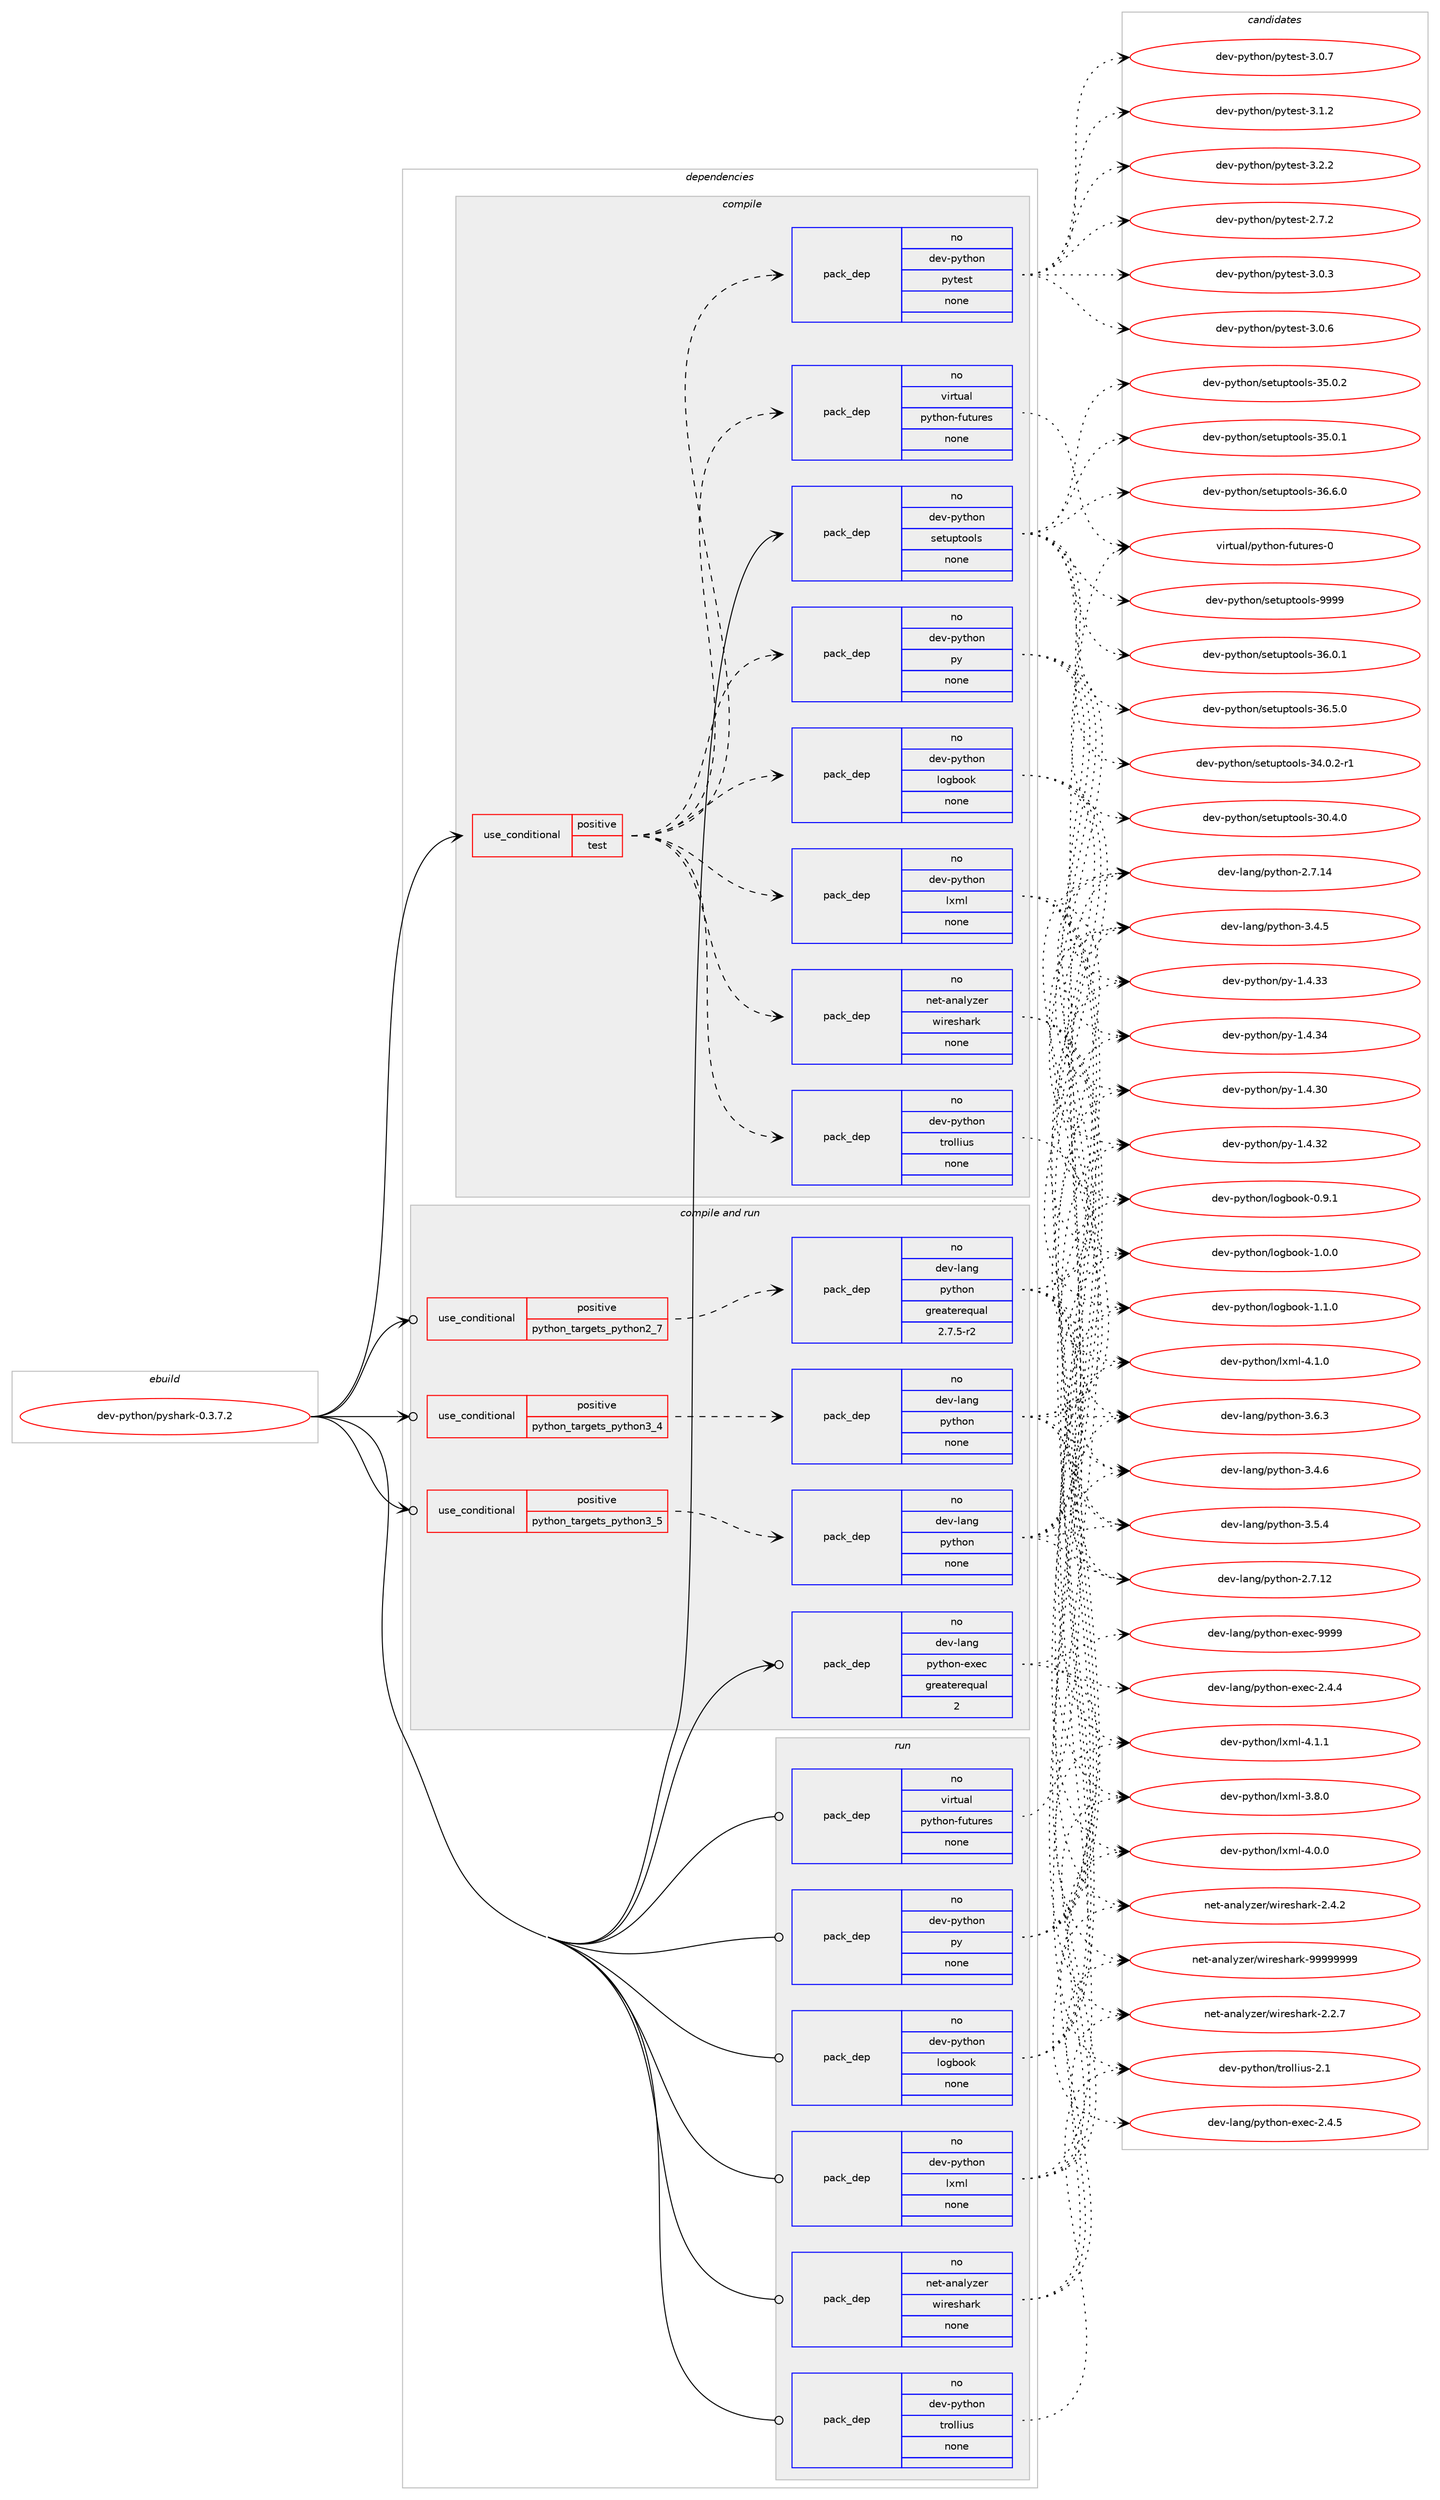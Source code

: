 digraph prolog {

# *************
# Graph options
# *************

newrank=true;
concentrate=true;
compound=true;
graph [rankdir=LR,fontname=Helvetica,fontsize=10,ranksep=1.5];#, ranksep=2.5, nodesep=0.2];
edge  [arrowhead=vee];
node  [fontname=Helvetica,fontsize=10];

# **********
# The ebuild
# **********

subgraph cluster_leftcol {
color=gray;
rank=same;
label=<<i>ebuild</i>>;
id [label="dev-python/pyshark-0.3.7.2", color=red, width=4, href="../dev-python/pyshark-0.3.7.2.svg"];
}

# ****************
# The dependencies
# ****************

subgraph cluster_midcol {
color=gray;
label=<<i>dependencies</i>>;
subgraph cluster_compile {
fillcolor="#eeeeee";
style=filled;
label=<<i>compile</i>>;
subgraph cond39311 {
dependency179098 [label=<<TABLE BORDER="0" CELLBORDER="1" CELLSPACING="0" CELLPADDING="4"><TR><TD ROWSPAN="3" CELLPADDING="10">use_conditional</TD></TR><TR><TD>positive</TD></TR><TR><TD>test</TD></TR></TABLE>>, shape=none, color=red];
subgraph pack135855 {
dependency179099 [label=<<TABLE BORDER="0" CELLBORDER="1" CELLSPACING="0" CELLPADDING="4" WIDTH="220"><TR><TD ROWSPAN="6" CELLPADDING="30">pack_dep</TD></TR><TR><TD WIDTH="110">no</TD></TR><TR><TD>dev-python</TD></TR><TR><TD>py</TD></TR><TR><TD>none</TD></TR><TR><TD></TD></TR></TABLE>>, shape=none, color=blue];
}
dependency179098:e -> dependency179099:w [weight=20,style="dashed",arrowhead="vee"];
subgraph pack135856 {
dependency179100 [label=<<TABLE BORDER="0" CELLBORDER="1" CELLSPACING="0" CELLPADDING="4" WIDTH="220"><TR><TD ROWSPAN="6" CELLPADDING="30">pack_dep</TD></TR><TR><TD WIDTH="110">no</TD></TR><TR><TD>dev-python</TD></TR><TR><TD>logbook</TD></TR><TR><TD>none</TD></TR><TR><TD></TD></TR></TABLE>>, shape=none, color=blue];
}
dependency179098:e -> dependency179100:w [weight=20,style="dashed",arrowhead="vee"];
subgraph pack135857 {
dependency179101 [label=<<TABLE BORDER="0" CELLBORDER="1" CELLSPACING="0" CELLPADDING="4" WIDTH="220"><TR><TD ROWSPAN="6" CELLPADDING="30">pack_dep</TD></TR><TR><TD WIDTH="110">no</TD></TR><TR><TD>dev-python</TD></TR><TR><TD>lxml</TD></TR><TR><TD>none</TD></TR><TR><TD></TD></TR></TABLE>>, shape=none, color=blue];
}
dependency179098:e -> dependency179101:w [weight=20,style="dashed",arrowhead="vee"];
subgraph pack135858 {
dependency179102 [label=<<TABLE BORDER="0" CELLBORDER="1" CELLSPACING="0" CELLPADDING="4" WIDTH="220"><TR><TD ROWSPAN="6" CELLPADDING="30">pack_dep</TD></TR><TR><TD WIDTH="110">no</TD></TR><TR><TD>dev-python</TD></TR><TR><TD>trollius</TD></TR><TR><TD>none</TD></TR><TR><TD></TD></TR></TABLE>>, shape=none, color=blue];
}
dependency179098:e -> dependency179102:w [weight=20,style="dashed",arrowhead="vee"];
subgraph pack135859 {
dependency179103 [label=<<TABLE BORDER="0" CELLBORDER="1" CELLSPACING="0" CELLPADDING="4" WIDTH="220"><TR><TD ROWSPAN="6" CELLPADDING="30">pack_dep</TD></TR><TR><TD WIDTH="110">no</TD></TR><TR><TD>virtual</TD></TR><TR><TD>python-futures</TD></TR><TR><TD>none</TD></TR><TR><TD></TD></TR></TABLE>>, shape=none, color=blue];
}
dependency179098:e -> dependency179103:w [weight=20,style="dashed",arrowhead="vee"];
subgraph pack135860 {
dependency179104 [label=<<TABLE BORDER="0" CELLBORDER="1" CELLSPACING="0" CELLPADDING="4" WIDTH="220"><TR><TD ROWSPAN="6" CELLPADDING="30">pack_dep</TD></TR><TR><TD WIDTH="110">no</TD></TR><TR><TD>net-analyzer</TD></TR><TR><TD>wireshark</TD></TR><TR><TD>none</TD></TR><TR><TD></TD></TR></TABLE>>, shape=none, color=blue];
}
dependency179098:e -> dependency179104:w [weight=20,style="dashed",arrowhead="vee"];
subgraph pack135861 {
dependency179105 [label=<<TABLE BORDER="0" CELLBORDER="1" CELLSPACING="0" CELLPADDING="4" WIDTH="220"><TR><TD ROWSPAN="6" CELLPADDING="30">pack_dep</TD></TR><TR><TD WIDTH="110">no</TD></TR><TR><TD>dev-python</TD></TR><TR><TD>pytest</TD></TR><TR><TD>none</TD></TR><TR><TD></TD></TR></TABLE>>, shape=none, color=blue];
}
dependency179098:e -> dependency179105:w [weight=20,style="dashed",arrowhead="vee"];
}
id:e -> dependency179098:w [weight=20,style="solid",arrowhead="vee"];
subgraph pack135862 {
dependency179106 [label=<<TABLE BORDER="0" CELLBORDER="1" CELLSPACING="0" CELLPADDING="4" WIDTH="220"><TR><TD ROWSPAN="6" CELLPADDING="30">pack_dep</TD></TR><TR><TD WIDTH="110">no</TD></TR><TR><TD>dev-python</TD></TR><TR><TD>setuptools</TD></TR><TR><TD>none</TD></TR><TR><TD></TD></TR></TABLE>>, shape=none, color=blue];
}
id:e -> dependency179106:w [weight=20,style="solid",arrowhead="vee"];
}
subgraph cluster_compileandrun {
fillcolor="#eeeeee";
style=filled;
label=<<i>compile and run</i>>;
subgraph cond39312 {
dependency179107 [label=<<TABLE BORDER="0" CELLBORDER="1" CELLSPACING="0" CELLPADDING="4"><TR><TD ROWSPAN="3" CELLPADDING="10">use_conditional</TD></TR><TR><TD>positive</TD></TR><TR><TD>python_targets_python2_7</TD></TR></TABLE>>, shape=none, color=red];
subgraph pack135863 {
dependency179108 [label=<<TABLE BORDER="0" CELLBORDER="1" CELLSPACING="0" CELLPADDING="4" WIDTH="220"><TR><TD ROWSPAN="6" CELLPADDING="30">pack_dep</TD></TR><TR><TD WIDTH="110">no</TD></TR><TR><TD>dev-lang</TD></TR><TR><TD>python</TD></TR><TR><TD>greaterequal</TD></TR><TR><TD>2.7.5-r2</TD></TR></TABLE>>, shape=none, color=blue];
}
dependency179107:e -> dependency179108:w [weight=20,style="dashed",arrowhead="vee"];
}
id:e -> dependency179107:w [weight=20,style="solid",arrowhead="odotvee"];
subgraph cond39313 {
dependency179109 [label=<<TABLE BORDER="0" CELLBORDER="1" CELLSPACING="0" CELLPADDING="4"><TR><TD ROWSPAN="3" CELLPADDING="10">use_conditional</TD></TR><TR><TD>positive</TD></TR><TR><TD>python_targets_python3_4</TD></TR></TABLE>>, shape=none, color=red];
subgraph pack135864 {
dependency179110 [label=<<TABLE BORDER="0" CELLBORDER="1" CELLSPACING="0" CELLPADDING="4" WIDTH="220"><TR><TD ROWSPAN="6" CELLPADDING="30">pack_dep</TD></TR><TR><TD WIDTH="110">no</TD></TR><TR><TD>dev-lang</TD></TR><TR><TD>python</TD></TR><TR><TD>none</TD></TR><TR><TD></TD></TR></TABLE>>, shape=none, color=blue];
}
dependency179109:e -> dependency179110:w [weight=20,style="dashed",arrowhead="vee"];
}
id:e -> dependency179109:w [weight=20,style="solid",arrowhead="odotvee"];
subgraph cond39314 {
dependency179111 [label=<<TABLE BORDER="0" CELLBORDER="1" CELLSPACING="0" CELLPADDING="4"><TR><TD ROWSPAN="3" CELLPADDING="10">use_conditional</TD></TR><TR><TD>positive</TD></TR><TR><TD>python_targets_python3_5</TD></TR></TABLE>>, shape=none, color=red];
subgraph pack135865 {
dependency179112 [label=<<TABLE BORDER="0" CELLBORDER="1" CELLSPACING="0" CELLPADDING="4" WIDTH="220"><TR><TD ROWSPAN="6" CELLPADDING="30">pack_dep</TD></TR><TR><TD WIDTH="110">no</TD></TR><TR><TD>dev-lang</TD></TR><TR><TD>python</TD></TR><TR><TD>none</TD></TR><TR><TD></TD></TR></TABLE>>, shape=none, color=blue];
}
dependency179111:e -> dependency179112:w [weight=20,style="dashed",arrowhead="vee"];
}
id:e -> dependency179111:w [weight=20,style="solid",arrowhead="odotvee"];
subgraph pack135866 {
dependency179113 [label=<<TABLE BORDER="0" CELLBORDER="1" CELLSPACING="0" CELLPADDING="4" WIDTH="220"><TR><TD ROWSPAN="6" CELLPADDING="30">pack_dep</TD></TR><TR><TD WIDTH="110">no</TD></TR><TR><TD>dev-lang</TD></TR><TR><TD>python-exec</TD></TR><TR><TD>greaterequal</TD></TR><TR><TD>2</TD></TR></TABLE>>, shape=none, color=blue];
}
id:e -> dependency179113:w [weight=20,style="solid",arrowhead="odotvee"];
}
subgraph cluster_run {
fillcolor="#eeeeee";
style=filled;
label=<<i>run</i>>;
subgraph pack135867 {
dependency179114 [label=<<TABLE BORDER="0" CELLBORDER="1" CELLSPACING="0" CELLPADDING="4" WIDTH="220"><TR><TD ROWSPAN="6" CELLPADDING="30">pack_dep</TD></TR><TR><TD WIDTH="110">no</TD></TR><TR><TD>dev-python</TD></TR><TR><TD>logbook</TD></TR><TR><TD>none</TD></TR><TR><TD></TD></TR></TABLE>>, shape=none, color=blue];
}
id:e -> dependency179114:w [weight=20,style="solid",arrowhead="odot"];
subgraph pack135868 {
dependency179115 [label=<<TABLE BORDER="0" CELLBORDER="1" CELLSPACING="0" CELLPADDING="4" WIDTH="220"><TR><TD ROWSPAN="6" CELLPADDING="30">pack_dep</TD></TR><TR><TD WIDTH="110">no</TD></TR><TR><TD>dev-python</TD></TR><TR><TD>lxml</TD></TR><TR><TD>none</TD></TR><TR><TD></TD></TR></TABLE>>, shape=none, color=blue];
}
id:e -> dependency179115:w [weight=20,style="solid",arrowhead="odot"];
subgraph pack135869 {
dependency179116 [label=<<TABLE BORDER="0" CELLBORDER="1" CELLSPACING="0" CELLPADDING="4" WIDTH="220"><TR><TD ROWSPAN="6" CELLPADDING="30">pack_dep</TD></TR><TR><TD WIDTH="110">no</TD></TR><TR><TD>dev-python</TD></TR><TR><TD>py</TD></TR><TR><TD>none</TD></TR><TR><TD></TD></TR></TABLE>>, shape=none, color=blue];
}
id:e -> dependency179116:w [weight=20,style="solid",arrowhead="odot"];
subgraph pack135870 {
dependency179117 [label=<<TABLE BORDER="0" CELLBORDER="1" CELLSPACING="0" CELLPADDING="4" WIDTH="220"><TR><TD ROWSPAN="6" CELLPADDING="30">pack_dep</TD></TR><TR><TD WIDTH="110">no</TD></TR><TR><TD>dev-python</TD></TR><TR><TD>trollius</TD></TR><TR><TD>none</TD></TR><TR><TD></TD></TR></TABLE>>, shape=none, color=blue];
}
id:e -> dependency179117:w [weight=20,style="solid",arrowhead="odot"];
subgraph pack135871 {
dependency179118 [label=<<TABLE BORDER="0" CELLBORDER="1" CELLSPACING="0" CELLPADDING="4" WIDTH="220"><TR><TD ROWSPAN="6" CELLPADDING="30">pack_dep</TD></TR><TR><TD WIDTH="110">no</TD></TR><TR><TD>net-analyzer</TD></TR><TR><TD>wireshark</TD></TR><TR><TD>none</TD></TR><TR><TD></TD></TR></TABLE>>, shape=none, color=blue];
}
id:e -> dependency179118:w [weight=20,style="solid",arrowhead="odot"];
subgraph pack135872 {
dependency179119 [label=<<TABLE BORDER="0" CELLBORDER="1" CELLSPACING="0" CELLPADDING="4" WIDTH="220"><TR><TD ROWSPAN="6" CELLPADDING="30">pack_dep</TD></TR><TR><TD WIDTH="110">no</TD></TR><TR><TD>virtual</TD></TR><TR><TD>python-futures</TD></TR><TR><TD>none</TD></TR><TR><TD></TD></TR></TABLE>>, shape=none, color=blue];
}
id:e -> dependency179119:w [weight=20,style="solid",arrowhead="odot"];
}
}

# **************
# The candidates
# **************

subgraph cluster_choices {
rank=same;
color=gray;
label=<<i>candidates</i>>;

subgraph choice135855 {
color=black;
nodesep=1;
choice100101118451121211161041111104711212145494652465148 [label="dev-python/py-1.4.30", color=red, width=4,href="../dev-python/py-1.4.30.svg"];
choice100101118451121211161041111104711212145494652465150 [label="dev-python/py-1.4.32", color=red, width=4,href="../dev-python/py-1.4.32.svg"];
choice100101118451121211161041111104711212145494652465151 [label="dev-python/py-1.4.33", color=red, width=4,href="../dev-python/py-1.4.33.svg"];
choice100101118451121211161041111104711212145494652465152 [label="dev-python/py-1.4.34", color=red, width=4,href="../dev-python/py-1.4.34.svg"];
dependency179099:e -> choice100101118451121211161041111104711212145494652465148:w [style=dotted,weight="100"];
dependency179099:e -> choice100101118451121211161041111104711212145494652465150:w [style=dotted,weight="100"];
dependency179099:e -> choice100101118451121211161041111104711212145494652465151:w [style=dotted,weight="100"];
dependency179099:e -> choice100101118451121211161041111104711212145494652465152:w [style=dotted,weight="100"];
}
subgraph choice135856 {
color=black;
nodesep=1;
choice100101118451121211161041111104710811110398111111107454846574649 [label="dev-python/logbook-0.9.1", color=red, width=4,href="../dev-python/logbook-0.9.1.svg"];
choice100101118451121211161041111104710811110398111111107454946484648 [label="dev-python/logbook-1.0.0", color=red, width=4,href="../dev-python/logbook-1.0.0.svg"];
choice100101118451121211161041111104710811110398111111107454946494648 [label="dev-python/logbook-1.1.0", color=red, width=4,href="../dev-python/logbook-1.1.0.svg"];
dependency179100:e -> choice100101118451121211161041111104710811110398111111107454846574649:w [style=dotted,weight="100"];
dependency179100:e -> choice100101118451121211161041111104710811110398111111107454946484648:w [style=dotted,weight="100"];
dependency179100:e -> choice100101118451121211161041111104710811110398111111107454946494648:w [style=dotted,weight="100"];
}
subgraph choice135857 {
color=black;
nodesep=1;
choice1001011184511212111610411111047108120109108455146564648 [label="dev-python/lxml-3.8.0", color=red, width=4,href="../dev-python/lxml-3.8.0.svg"];
choice1001011184511212111610411111047108120109108455246484648 [label="dev-python/lxml-4.0.0", color=red, width=4,href="../dev-python/lxml-4.0.0.svg"];
choice1001011184511212111610411111047108120109108455246494648 [label="dev-python/lxml-4.1.0", color=red, width=4,href="../dev-python/lxml-4.1.0.svg"];
choice1001011184511212111610411111047108120109108455246494649 [label="dev-python/lxml-4.1.1", color=red, width=4,href="../dev-python/lxml-4.1.1.svg"];
dependency179101:e -> choice1001011184511212111610411111047108120109108455146564648:w [style=dotted,weight="100"];
dependency179101:e -> choice1001011184511212111610411111047108120109108455246484648:w [style=dotted,weight="100"];
dependency179101:e -> choice1001011184511212111610411111047108120109108455246494648:w [style=dotted,weight="100"];
dependency179101:e -> choice1001011184511212111610411111047108120109108455246494649:w [style=dotted,weight="100"];
}
subgraph choice135858 {
color=black;
nodesep=1;
choice100101118451121211161041111104711611411110810810511711545504649 [label="dev-python/trollius-2.1", color=red, width=4,href="../dev-python/trollius-2.1.svg"];
dependency179102:e -> choice100101118451121211161041111104711611411110810810511711545504649:w [style=dotted,weight="100"];
}
subgraph choice135859 {
color=black;
nodesep=1;
choice1181051141161179710847112121116104111110451021171161171141011154548 [label="virtual/python-futures-0", color=red, width=4,href="../virtual/python-futures-0.svg"];
dependency179103:e -> choice1181051141161179710847112121116104111110451021171161171141011154548:w [style=dotted,weight="100"];
}
subgraph choice135860 {
color=black;
nodesep=1;
choice1101011164597110971081211221011144711910511410111510497114107455046504655 [label="net-analyzer/wireshark-2.2.7", color=red, width=4,href="../net-analyzer/wireshark-2.2.7.svg"];
choice1101011164597110971081211221011144711910511410111510497114107455046524650 [label="net-analyzer/wireshark-2.4.2", color=red, width=4,href="../net-analyzer/wireshark-2.4.2.svg"];
choice1101011164597110971081211221011144711910511410111510497114107455757575757575757 [label="net-analyzer/wireshark-99999999", color=red, width=4,href="../net-analyzer/wireshark-99999999.svg"];
dependency179104:e -> choice1101011164597110971081211221011144711910511410111510497114107455046504655:w [style=dotted,weight="100"];
dependency179104:e -> choice1101011164597110971081211221011144711910511410111510497114107455046524650:w [style=dotted,weight="100"];
dependency179104:e -> choice1101011164597110971081211221011144711910511410111510497114107455757575757575757:w [style=dotted,weight="100"];
}
subgraph choice135861 {
color=black;
nodesep=1;
choice1001011184511212111610411111047112121116101115116455046554650 [label="dev-python/pytest-2.7.2", color=red, width=4,href="../dev-python/pytest-2.7.2.svg"];
choice1001011184511212111610411111047112121116101115116455146484651 [label="dev-python/pytest-3.0.3", color=red, width=4,href="../dev-python/pytest-3.0.3.svg"];
choice1001011184511212111610411111047112121116101115116455146484654 [label="dev-python/pytest-3.0.6", color=red, width=4,href="../dev-python/pytest-3.0.6.svg"];
choice1001011184511212111610411111047112121116101115116455146484655 [label="dev-python/pytest-3.0.7", color=red, width=4,href="../dev-python/pytest-3.0.7.svg"];
choice1001011184511212111610411111047112121116101115116455146494650 [label="dev-python/pytest-3.1.2", color=red, width=4,href="../dev-python/pytest-3.1.2.svg"];
choice1001011184511212111610411111047112121116101115116455146504650 [label="dev-python/pytest-3.2.2", color=red, width=4,href="../dev-python/pytest-3.2.2.svg"];
dependency179105:e -> choice1001011184511212111610411111047112121116101115116455046554650:w [style=dotted,weight="100"];
dependency179105:e -> choice1001011184511212111610411111047112121116101115116455146484651:w [style=dotted,weight="100"];
dependency179105:e -> choice1001011184511212111610411111047112121116101115116455146484654:w [style=dotted,weight="100"];
dependency179105:e -> choice1001011184511212111610411111047112121116101115116455146484655:w [style=dotted,weight="100"];
dependency179105:e -> choice1001011184511212111610411111047112121116101115116455146494650:w [style=dotted,weight="100"];
dependency179105:e -> choice1001011184511212111610411111047112121116101115116455146504650:w [style=dotted,weight="100"];
}
subgraph choice135862 {
color=black;
nodesep=1;
choice100101118451121211161041111104711510111611711211611111110811545514846524648 [label="dev-python/setuptools-30.4.0", color=red, width=4,href="../dev-python/setuptools-30.4.0.svg"];
choice1001011184511212111610411111047115101116117112116111111108115455152464846504511449 [label="dev-python/setuptools-34.0.2-r1", color=red, width=4,href="../dev-python/setuptools-34.0.2-r1.svg"];
choice100101118451121211161041111104711510111611711211611111110811545515346484649 [label="dev-python/setuptools-35.0.1", color=red, width=4,href="../dev-python/setuptools-35.0.1.svg"];
choice100101118451121211161041111104711510111611711211611111110811545515346484650 [label="dev-python/setuptools-35.0.2", color=red, width=4,href="../dev-python/setuptools-35.0.2.svg"];
choice100101118451121211161041111104711510111611711211611111110811545515446484649 [label="dev-python/setuptools-36.0.1", color=red, width=4,href="../dev-python/setuptools-36.0.1.svg"];
choice100101118451121211161041111104711510111611711211611111110811545515446534648 [label="dev-python/setuptools-36.5.0", color=red, width=4,href="../dev-python/setuptools-36.5.0.svg"];
choice100101118451121211161041111104711510111611711211611111110811545515446544648 [label="dev-python/setuptools-36.6.0", color=red, width=4,href="../dev-python/setuptools-36.6.0.svg"];
choice10010111845112121116104111110471151011161171121161111111081154557575757 [label="dev-python/setuptools-9999", color=red, width=4,href="../dev-python/setuptools-9999.svg"];
dependency179106:e -> choice100101118451121211161041111104711510111611711211611111110811545514846524648:w [style=dotted,weight="100"];
dependency179106:e -> choice1001011184511212111610411111047115101116117112116111111108115455152464846504511449:w [style=dotted,weight="100"];
dependency179106:e -> choice100101118451121211161041111104711510111611711211611111110811545515346484649:w [style=dotted,weight="100"];
dependency179106:e -> choice100101118451121211161041111104711510111611711211611111110811545515346484650:w [style=dotted,weight="100"];
dependency179106:e -> choice100101118451121211161041111104711510111611711211611111110811545515446484649:w [style=dotted,weight="100"];
dependency179106:e -> choice100101118451121211161041111104711510111611711211611111110811545515446534648:w [style=dotted,weight="100"];
dependency179106:e -> choice100101118451121211161041111104711510111611711211611111110811545515446544648:w [style=dotted,weight="100"];
dependency179106:e -> choice10010111845112121116104111110471151011161171121161111111081154557575757:w [style=dotted,weight="100"];
}
subgraph choice135863 {
color=black;
nodesep=1;
choice10010111845108971101034711212111610411111045504655464950 [label="dev-lang/python-2.7.12", color=red, width=4,href="../dev-lang/python-2.7.12.svg"];
choice10010111845108971101034711212111610411111045504655464952 [label="dev-lang/python-2.7.14", color=red, width=4,href="../dev-lang/python-2.7.14.svg"];
choice100101118451089711010347112121116104111110455146524653 [label="dev-lang/python-3.4.5", color=red, width=4,href="../dev-lang/python-3.4.5.svg"];
choice100101118451089711010347112121116104111110455146524654 [label="dev-lang/python-3.4.6", color=red, width=4,href="../dev-lang/python-3.4.6.svg"];
choice100101118451089711010347112121116104111110455146534652 [label="dev-lang/python-3.5.4", color=red, width=4,href="../dev-lang/python-3.5.4.svg"];
choice100101118451089711010347112121116104111110455146544651 [label="dev-lang/python-3.6.3", color=red, width=4,href="../dev-lang/python-3.6.3.svg"];
dependency179108:e -> choice10010111845108971101034711212111610411111045504655464950:w [style=dotted,weight="100"];
dependency179108:e -> choice10010111845108971101034711212111610411111045504655464952:w [style=dotted,weight="100"];
dependency179108:e -> choice100101118451089711010347112121116104111110455146524653:w [style=dotted,weight="100"];
dependency179108:e -> choice100101118451089711010347112121116104111110455146524654:w [style=dotted,weight="100"];
dependency179108:e -> choice100101118451089711010347112121116104111110455146534652:w [style=dotted,weight="100"];
dependency179108:e -> choice100101118451089711010347112121116104111110455146544651:w [style=dotted,weight="100"];
}
subgraph choice135864 {
color=black;
nodesep=1;
choice10010111845108971101034711212111610411111045504655464950 [label="dev-lang/python-2.7.12", color=red, width=4,href="../dev-lang/python-2.7.12.svg"];
choice10010111845108971101034711212111610411111045504655464952 [label="dev-lang/python-2.7.14", color=red, width=4,href="../dev-lang/python-2.7.14.svg"];
choice100101118451089711010347112121116104111110455146524653 [label="dev-lang/python-3.4.5", color=red, width=4,href="../dev-lang/python-3.4.5.svg"];
choice100101118451089711010347112121116104111110455146524654 [label="dev-lang/python-3.4.6", color=red, width=4,href="../dev-lang/python-3.4.6.svg"];
choice100101118451089711010347112121116104111110455146534652 [label="dev-lang/python-3.5.4", color=red, width=4,href="../dev-lang/python-3.5.4.svg"];
choice100101118451089711010347112121116104111110455146544651 [label="dev-lang/python-3.6.3", color=red, width=4,href="../dev-lang/python-3.6.3.svg"];
dependency179110:e -> choice10010111845108971101034711212111610411111045504655464950:w [style=dotted,weight="100"];
dependency179110:e -> choice10010111845108971101034711212111610411111045504655464952:w [style=dotted,weight="100"];
dependency179110:e -> choice100101118451089711010347112121116104111110455146524653:w [style=dotted,weight="100"];
dependency179110:e -> choice100101118451089711010347112121116104111110455146524654:w [style=dotted,weight="100"];
dependency179110:e -> choice100101118451089711010347112121116104111110455146534652:w [style=dotted,weight="100"];
dependency179110:e -> choice100101118451089711010347112121116104111110455146544651:w [style=dotted,weight="100"];
}
subgraph choice135865 {
color=black;
nodesep=1;
choice10010111845108971101034711212111610411111045504655464950 [label="dev-lang/python-2.7.12", color=red, width=4,href="../dev-lang/python-2.7.12.svg"];
choice10010111845108971101034711212111610411111045504655464952 [label="dev-lang/python-2.7.14", color=red, width=4,href="../dev-lang/python-2.7.14.svg"];
choice100101118451089711010347112121116104111110455146524653 [label="dev-lang/python-3.4.5", color=red, width=4,href="../dev-lang/python-3.4.5.svg"];
choice100101118451089711010347112121116104111110455146524654 [label="dev-lang/python-3.4.6", color=red, width=4,href="../dev-lang/python-3.4.6.svg"];
choice100101118451089711010347112121116104111110455146534652 [label="dev-lang/python-3.5.4", color=red, width=4,href="../dev-lang/python-3.5.4.svg"];
choice100101118451089711010347112121116104111110455146544651 [label="dev-lang/python-3.6.3", color=red, width=4,href="../dev-lang/python-3.6.3.svg"];
dependency179112:e -> choice10010111845108971101034711212111610411111045504655464950:w [style=dotted,weight="100"];
dependency179112:e -> choice10010111845108971101034711212111610411111045504655464952:w [style=dotted,weight="100"];
dependency179112:e -> choice100101118451089711010347112121116104111110455146524653:w [style=dotted,weight="100"];
dependency179112:e -> choice100101118451089711010347112121116104111110455146524654:w [style=dotted,weight="100"];
dependency179112:e -> choice100101118451089711010347112121116104111110455146534652:w [style=dotted,weight="100"];
dependency179112:e -> choice100101118451089711010347112121116104111110455146544651:w [style=dotted,weight="100"];
}
subgraph choice135866 {
color=black;
nodesep=1;
choice1001011184510897110103471121211161041111104510112010199455046524652 [label="dev-lang/python-exec-2.4.4", color=red, width=4,href="../dev-lang/python-exec-2.4.4.svg"];
choice1001011184510897110103471121211161041111104510112010199455046524653 [label="dev-lang/python-exec-2.4.5", color=red, width=4,href="../dev-lang/python-exec-2.4.5.svg"];
choice10010111845108971101034711212111610411111045101120101994557575757 [label="dev-lang/python-exec-9999", color=red, width=4,href="../dev-lang/python-exec-9999.svg"];
dependency179113:e -> choice1001011184510897110103471121211161041111104510112010199455046524652:w [style=dotted,weight="100"];
dependency179113:e -> choice1001011184510897110103471121211161041111104510112010199455046524653:w [style=dotted,weight="100"];
dependency179113:e -> choice10010111845108971101034711212111610411111045101120101994557575757:w [style=dotted,weight="100"];
}
subgraph choice135867 {
color=black;
nodesep=1;
choice100101118451121211161041111104710811110398111111107454846574649 [label="dev-python/logbook-0.9.1", color=red, width=4,href="../dev-python/logbook-0.9.1.svg"];
choice100101118451121211161041111104710811110398111111107454946484648 [label="dev-python/logbook-1.0.0", color=red, width=4,href="../dev-python/logbook-1.0.0.svg"];
choice100101118451121211161041111104710811110398111111107454946494648 [label="dev-python/logbook-1.1.0", color=red, width=4,href="../dev-python/logbook-1.1.0.svg"];
dependency179114:e -> choice100101118451121211161041111104710811110398111111107454846574649:w [style=dotted,weight="100"];
dependency179114:e -> choice100101118451121211161041111104710811110398111111107454946484648:w [style=dotted,weight="100"];
dependency179114:e -> choice100101118451121211161041111104710811110398111111107454946494648:w [style=dotted,weight="100"];
}
subgraph choice135868 {
color=black;
nodesep=1;
choice1001011184511212111610411111047108120109108455146564648 [label="dev-python/lxml-3.8.0", color=red, width=4,href="../dev-python/lxml-3.8.0.svg"];
choice1001011184511212111610411111047108120109108455246484648 [label="dev-python/lxml-4.0.0", color=red, width=4,href="../dev-python/lxml-4.0.0.svg"];
choice1001011184511212111610411111047108120109108455246494648 [label="dev-python/lxml-4.1.0", color=red, width=4,href="../dev-python/lxml-4.1.0.svg"];
choice1001011184511212111610411111047108120109108455246494649 [label="dev-python/lxml-4.1.1", color=red, width=4,href="../dev-python/lxml-4.1.1.svg"];
dependency179115:e -> choice1001011184511212111610411111047108120109108455146564648:w [style=dotted,weight="100"];
dependency179115:e -> choice1001011184511212111610411111047108120109108455246484648:w [style=dotted,weight="100"];
dependency179115:e -> choice1001011184511212111610411111047108120109108455246494648:w [style=dotted,weight="100"];
dependency179115:e -> choice1001011184511212111610411111047108120109108455246494649:w [style=dotted,weight="100"];
}
subgraph choice135869 {
color=black;
nodesep=1;
choice100101118451121211161041111104711212145494652465148 [label="dev-python/py-1.4.30", color=red, width=4,href="../dev-python/py-1.4.30.svg"];
choice100101118451121211161041111104711212145494652465150 [label="dev-python/py-1.4.32", color=red, width=4,href="../dev-python/py-1.4.32.svg"];
choice100101118451121211161041111104711212145494652465151 [label="dev-python/py-1.4.33", color=red, width=4,href="../dev-python/py-1.4.33.svg"];
choice100101118451121211161041111104711212145494652465152 [label="dev-python/py-1.4.34", color=red, width=4,href="../dev-python/py-1.4.34.svg"];
dependency179116:e -> choice100101118451121211161041111104711212145494652465148:w [style=dotted,weight="100"];
dependency179116:e -> choice100101118451121211161041111104711212145494652465150:w [style=dotted,weight="100"];
dependency179116:e -> choice100101118451121211161041111104711212145494652465151:w [style=dotted,weight="100"];
dependency179116:e -> choice100101118451121211161041111104711212145494652465152:w [style=dotted,weight="100"];
}
subgraph choice135870 {
color=black;
nodesep=1;
choice100101118451121211161041111104711611411110810810511711545504649 [label="dev-python/trollius-2.1", color=red, width=4,href="../dev-python/trollius-2.1.svg"];
dependency179117:e -> choice100101118451121211161041111104711611411110810810511711545504649:w [style=dotted,weight="100"];
}
subgraph choice135871 {
color=black;
nodesep=1;
choice1101011164597110971081211221011144711910511410111510497114107455046504655 [label="net-analyzer/wireshark-2.2.7", color=red, width=4,href="../net-analyzer/wireshark-2.2.7.svg"];
choice1101011164597110971081211221011144711910511410111510497114107455046524650 [label="net-analyzer/wireshark-2.4.2", color=red, width=4,href="../net-analyzer/wireshark-2.4.2.svg"];
choice1101011164597110971081211221011144711910511410111510497114107455757575757575757 [label="net-analyzer/wireshark-99999999", color=red, width=4,href="../net-analyzer/wireshark-99999999.svg"];
dependency179118:e -> choice1101011164597110971081211221011144711910511410111510497114107455046504655:w [style=dotted,weight="100"];
dependency179118:e -> choice1101011164597110971081211221011144711910511410111510497114107455046524650:w [style=dotted,weight="100"];
dependency179118:e -> choice1101011164597110971081211221011144711910511410111510497114107455757575757575757:w [style=dotted,weight="100"];
}
subgraph choice135872 {
color=black;
nodesep=1;
choice1181051141161179710847112121116104111110451021171161171141011154548 [label="virtual/python-futures-0", color=red, width=4,href="../virtual/python-futures-0.svg"];
dependency179119:e -> choice1181051141161179710847112121116104111110451021171161171141011154548:w [style=dotted,weight="100"];
}
}

}
